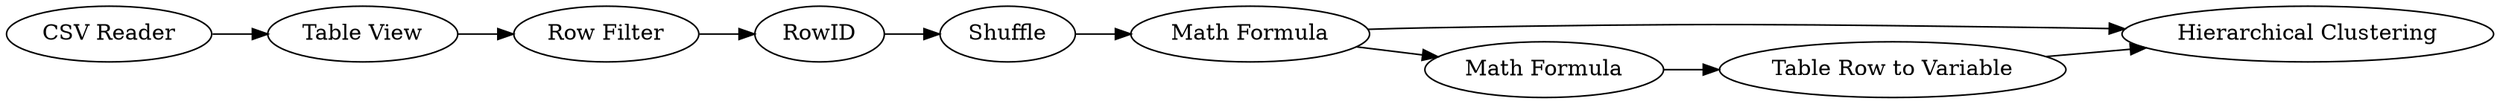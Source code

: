 digraph {
	3 -> 7
	3 -> 4
	8 -> 2
	10 -> 8
	1 -> 9
	9 -> 10
	2 -> 3
	6 -> 7
	4 -> 6
	1 [label="CSV Reader"]
	7 [label="Hierarchical Clustering"]
	9 [label="Table View"]
	4 [label="Math Formula"]
	6 [label="Table Row to Variable"]
	8 [label=RowID]
	3 [label="Math Formula"]
	2 [label=Shuffle]
	10 [label="Row Filter"]
	rankdir=LR
}
